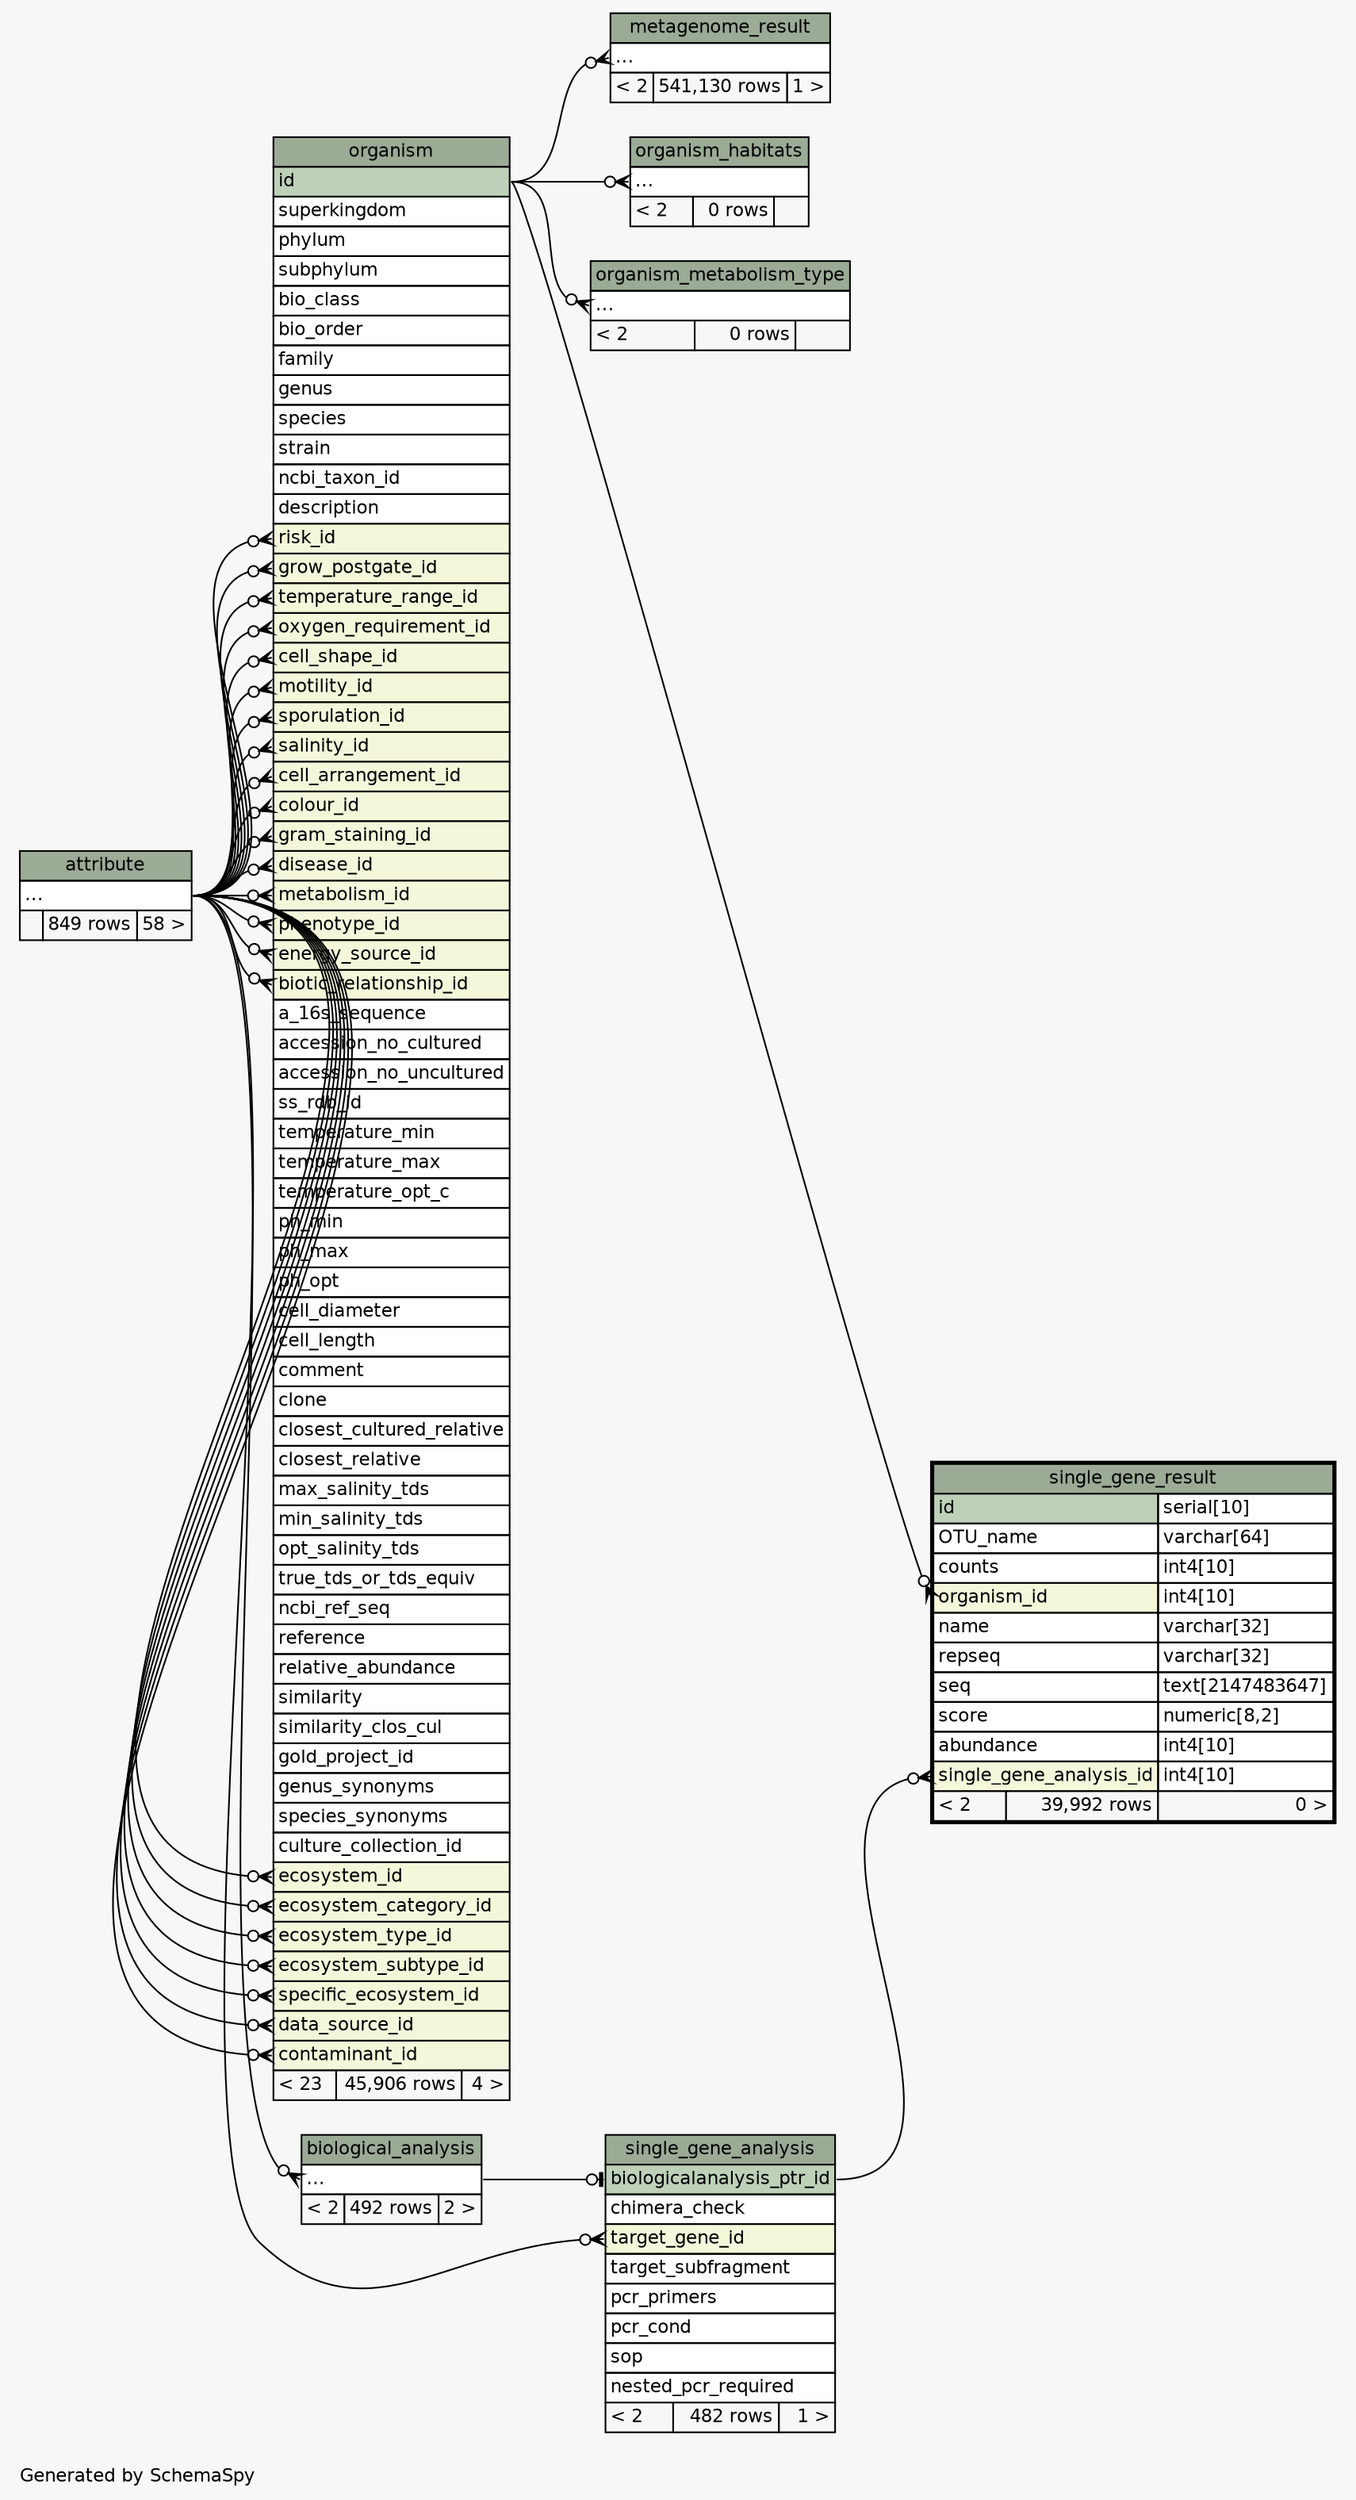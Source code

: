 // dot 2.38.0 on Windows 7 6.1
// SchemaSpy rev 590
digraph "twoDegreesRelationshipsDiagram" {
  graph [
    rankdir="RL"
    bgcolor="#f7f7f7"
    label="\nGenerated by SchemaSpy"
    labeljust="l"
    nodesep="0.18"
    ranksep="0.46"
    fontname="Helvetica"
    fontsize="11"
  ];
  node [
    fontname="Helvetica"
    fontsize="11"
    shape="plaintext"
  ];
  edge [
    arrowsize="0.8"
  ];
  "biological_analysis":"elipses":w -> "attribute":"elipses":e [arrowhead=none dir=back arrowtail=crowodot];
  "metagenome_result":"elipses":w -> "organism":"id":e [arrowhead=none dir=back arrowtail=crowodot];
  "organism":"biotic_relationship_id":w -> "attribute":"elipses":e [arrowhead=none dir=back arrowtail=crowodot];
  "organism":"cell_arrangement_id":w -> "attribute":"elipses":e [arrowhead=none dir=back arrowtail=crowodot];
  "organism":"cell_shape_id":w -> "attribute":"elipses":e [arrowhead=none dir=back arrowtail=crowodot];
  "organism":"colour_id":w -> "attribute":"elipses":e [arrowhead=none dir=back arrowtail=crowodot];
  "organism":"contaminant_id":w -> "attribute":"elipses":e [arrowhead=none dir=back arrowtail=crowodot];
  "organism":"data_source_id":w -> "attribute":"elipses":e [arrowhead=none dir=back arrowtail=crowodot];
  "organism":"disease_id":w -> "attribute":"elipses":e [arrowhead=none dir=back arrowtail=crowodot];
  "organism":"ecosystem_category_id":w -> "attribute":"elipses":e [arrowhead=none dir=back arrowtail=crowodot];
  "organism":"ecosystem_id":w -> "attribute":"elipses":e [arrowhead=none dir=back arrowtail=crowodot];
  "organism":"ecosystem_subtype_id":w -> "attribute":"elipses":e [arrowhead=none dir=back arrowtail=crowodot];
  "organism":"ecosystem_type_id":w -> "attribute":"elipses":e [arrowhead=none dir=back arrowtail=crowodot];
  "organism":"energy_source_id":w -> "attribute":"elipses":e [arrowhead=none dir=back arrowtail=crowodot];
  "organism":"gram_staining_id":w -> "attribute":"elipses":e [arrowhead=none dir=back arrowtail=crowodot];
  "organism":"grow_postgate_id":w -> "attribute":"elipses":e [arrowhead=none dir=back arrowtail=crowodot];
  "organism":"metabolism_id":w -> "attribute":"elipses":e [arrowhead=none dir=back arrowtail=crowodot];
  "organism":"motility_id":w -> "attribute":"elipses":e [arrowhead=none dir=back arrowtail=crowodot];
  "organism":"oxygen_requirement_id":w -> "attribute":"elipses":e [arrowhead=none dir=back arrowtail=crowodot];
  "organism":"phenotype_id":w -> "attribute":"elipses":e [arrowhead=none dir=back arrowtail=crowodot];
  "organism":"risk_id":w -> "attribute":"elipses":e [arrowhead=none dir=back arrowtail=crowodot];
  "organism":"salinity_id":w -> "attribute":"elipses":e [arrowhead=none dir=back arrowtail=crowodot];
  "organism":"specific_ecosystem_id":w -> "attribute":"elipses":e [arrowhead=none dir=back arrowtail=crowodot];
  "organism":"sporulation_id":w -> "attribute":"elipses":e [arrowhead=none dir=back arrowtail=crowodot];
  "organism":"temperature_range_id":w -> "attribute":"elipses":e [arrowhead=none dir=back arrowtail=crowodot];
  "organism_habitats":"elipses":w -> "organism":"id":e [arrowhead=none dir=back arrowtail=crowodot];
  "organism_metabolism_type":"elipses":w -> "organism":"id":e [arrowhead=none dir=back arrowtail=crowodot];
  "single_gene_analysis":"biologicalanalysis_ptr_id":w -> "biological_analysis":"elipses":e [arrowhead=none dir=back arrowtail=teeodot];
  "single_gene_analysis":"target_gene_id":w -> "attribute":"elipses":e [arrowhead=none dir=back arrowtail=crowodot];
  "single_gene_result":"organism_id":w -> "organism":"id":e [arrowhead=none dir=back arrowtail=crowodot];
  "single_gene_result":"single_gene_analysis_id":w -> "single_gene_analysis":"biologicalanalysis_ptr_id":e [arrowhead=none dir=back arrowtail=crowodot];
  "attribute" [
    label=<
    <TABLE BORDER="0" CELLBORDER="1" CELLSPACING="0" BGCOLOR="#ffffff">
      <TR><TD COLSPAN="3" BGCOLOR="#9bab96" ALIGN="CENTER">attribute</TD></TR>
      <TR><TD PORT="elipses" COLSPAN="3" ALIGN="LEFT">...</TD></TR>
      <TR><TD ALIGN="LEFT" BGCOLOR="#f7f7f7">  </TD><TD ALIGN="RIGHT" BGCOLOR="#f7f7f7">849 rows</TD><TD ALIGN="RIGHT" BGCOLOR="#f7f7f7">58 &gt;</TD></TR>
    </TABLE>>
    URL="attribute.html"
    tooltip="attribute"
  ];
  "biological_analysis" [
    label=<
    <TABLE BORDER="0" CELLBORDER="1" CELLSPACING="0" BGCOLOR="#ffffff">
      <TR><TD COLSPAN="3" BGCOLOR="#9bab96" ALIGN="CENTER">biological_analysis</TD></TR>
      <TR><TD PORT="elipses" COLSPAN="3" ALIGN="LEFT">...</TD></TR>
      <TR><TD ALIGN="LEFT" BGCOLOR="#f7f7f7">&lt; 2</TD><TD ALIGN="RIGHT" BGCOLOR="#f7f7f7">492 rows</TD><TD ALIGN="RIGHT" BGCOLOR="#f7f7f7">2 &gt;</TD></TR>
    </TABLE>>
    URL="biological_analysis.html"
    tooltip="biological_analysis"
  ];
  "metagenome_result" [
    label=<
    <TABLE BORDER="0" CELLBORDER="1" CELLSPACING="0" BGCOLOR="#ffffff">
      <TR><TD COLSPAN="3" BGCOLOR="#9bab96" ALIGN="CENTER">metagenome_result</TD></TR>
      <TR><TD PORT="elipses" COLSPAN="3" ALIGN="LEFT">...</TD></TR>
      <TR><TD ALIGN="LEFT" BGCOLOR="#f7f7f7">&lt; 2</TD><TD ALIGN="RIGHT" BGCOLOR="#f7f7f7">541,130 rows</TD><TD ALIGN="RIGHT" BGCOLOR="#f7f7f7">1 &gt;</TD></TR>
    </TABLE>>
    URL="metagenome_result.html"
    tooltip="metagenome_result"
  ];
  "organism" [
    label=<
    <TABLE BORDER="0" CELLBORDER="1" CELLSPACING="0" BGCOLOR="#ffffff">
      <TR><TD COLSPAN="3" BGCOLOR="#9bab96" ALIGN="CENTER">organism</TD></TR>
      <TR><TD PORT="id" COLSPAN="3" BGCOLOR="#bed1b8" ALIGN="LEFT">id</TD></TR>
      <TR><TD PORT="superkingdom" COLSPAN="3" ALIGN="LEFT">superkingdom</TD></TR>
      <TR><TD PORT="phylum" COLSPAN="3" ALIGN="LEFT">phylum</TD></TR>
      <TR><TD PORT="subphylum" COLSPAN="3" ALIGN="LEFT">subphylum</TD></TR>
      <TR><TD PORT="bio_class" COLSPAN="3" ALIGN="LEFT">bio_class</TD></TR>
      <TR><TD PORT="bio_order" COLSPAN="3" ALIGN="LEFT">bio_order</TD></TR>
      <TR><TD PORT="family" COLSPAN="3" ALIGN="LEFT">family</TD></TR>
      <TR><TD PORT="genus" COLSPAN="3" ALIGN="LEFT">genus</TD></TR>
      <TR><TD PORT="species" COLSPAN="3" ALIGN="LEFT">species</TD></TR>
      <TR><TD PORT="strain" COLSPAN="3" ALIGN="LEFT">strain</TD></TR>
      <TR><TD PORT="ncbi_taxon_id" COLSPAN="3" ALIGN="LEFT">ncbi_taxon_id</TD></TR>
      <TR><TD PORT="description" COLSPAN="3" ALIGN="LEFT">description</TD></TR>
      <TR><TD PORT="risk_id" COLSPAN="3" BGCOLOR="#f4f7da" ALIGN="LEFT">risk_id</TD></TR>
      <TR><TD PORT="grow_postgate_id" COLSPAN="3" BGCOLOR="#f4f7da" ALIGN="LEFT">grow_postgate_id</TD></TR>
      <TR><TD PORT="temperature_range_id" COLSPAN="3" BGCOLOR="#f4f7da" ALIGN="LEFT">temperature_range_id</TD></TR>
      <TR><TD PORT="oxygen_requirement_id" COLSPAN="3" BGCOLOR="#f4f7da" ALIGN="LEFT">oxygen_requirement_id</TD></TR>
      <TR><TD PORT="cell_shape_id" COLSPAN="3" BGCOLOR="#f4f7da" ALIGN="LEFT">cell_shape_id</TD></TR>
      <TR><TD PORT="motility_id" COLSPAN="3" BGCOLOR="#f4f7da" ALIGN="LEFT">motility_id</TD></TR>
      <TR><TD PORT="sporulation_id" COLSPAN="3" BGCOLOR="#f4f7da" ALIGN="LEFT">sporulation_id</TD></TR>
      <TR><TD PORT="salinity_id" COLSPAN="3" BGCOLOR="#f4f7da" ALIGN="LEFT">salinity_id</TD></TR>
      <TR><TD PORT="cell_arrangement_id" COLSPAN="3" BGCOLOR="#f4f7da" ALIGN="LEFT">cell_arrangement_id</TD></TR>
      <TR><TD PORT="colour_id" COLSPAN="3" BGCOLOR="#f4f7da" ALIGN="LEFT">colour_id</TD></TR>
      <TR><TD PORT="gram_staining_id" COLSPAN="3" BGCOLOR="#f4f7da" ALIGN="LEFT">gram_staining_id</TD></TR>
      <TR><TD PORT="disease_id" COLSPAN="3" BGCOLOR="#f4f7da" ALIGN="LEFT">disease_id</TD></TR>
      <TR><TD PORT="metabolism_id" COLSPAN="3" BGCOLOR="#f4f7da" ALIGN="LEFT">metabolism_id</TD></TR>
      <TR><TD PORT="phenotype_id" COLSPAN="3" BGCOLOR="#f4f7da" ALIGN="LEFT">phenotype_id</TD></TR>
      <TR><TD PORT="energy_source_id" COLSPAN="3" BGCOLOR="#f4f7da" ALIGN="LEFT">energy_source_id</TD></TR>
      <TR><TD PORT="biotic_relationship_id" COLSPAN="3" BGCOLOR="#f4f7da" ALIGN="LEFT">biotic_relationship_id</TD></TR>
      <TR><TD PORT="a_16s_sequence" COLSPAN="3" ALIGN="LEFT">a_16s_sequence</TD></TR>
      <TR><TD PORT="accession_no_cultured" COLSPAN="3" ALIGN="LEFT">accession_no_cultured</TD></TR>
      <TR><TD PORT="accession_no_uncultured" COLSPAN="3" ALIGN="LEFT">accession_no_uncultured</TD></TR>
      <TR><TD PORT="ss_rdb_id" COLSPAN="3" ALIGN="LEFT">ss_rdb_id</TD></TR>
      <TR><TD PORT="temperature_min" COLSPAN="3" ALIGN="LEFT">temperature_min</TD></TR>
      <TR><TD PORT="temperature_max" COLSPAN="3" ALIGN="LEFT">temperature_max</TD></TR>
      <TR><TD PORT="temperature_opt_c" COLSPAN="3" ALIGN="LEFT">temperature_opt_c</TD></TR>
      <TR><TD PORT="ph_min" COLSPAN="3" ALIGN="LEFT">ph_min</TD></TR>
      <TR><TD PORT="ph_max" COLSPAN="3" ALIGN="LEFT">ph_max</TD></TR>
      <TR><TD PORT="ph_opt" COLSPAN="3" ALIGN="LEFT">ph_opt</TD></TR>
      <TR><TD PORT="cell_diameter" COLSPAN="3" ALIGN="LEFT">cell_diameter</TD></TR>
      <TR><TD PORT="cell_length" COLSPAN="3" ALIGN="LEFT">cell_length</TD></TR>
      <TR><TD PORT="comment" COLSPAN="3" ALIGN="LEFT">comment</TD></TR>
      <TR><TD PORT="clone" COLSPAN="3" ALIGN="LEFT">clone</TD></TR>
      <TR><TD PORT="closest_cultured_relative" COLSPAN="3" ALIGN="LEFT">closest_cultured_relative</TD></TR>
      <TR><TD PORT="closest_relative" COLSPAN="3" ALIGN="LEFT">closest_relative</TD></TR>
      <TR><TD PORT="max_salinity_tds" COLSPAN="3" ALIGN="LEFT">max_salinity_tds</TD></TR>
      <TR><TD PORT="min_salinity_tds" COLSPAN="3" ALIGN="LEFT">min_salinity_tds</TD></TR>
      <TR><TD PORT="opt_salinity_tds" COLSPAN="3" ALIGN="LEFT">opt_salinity_tds</TD></TR>
      <TR><TD PORT="true_tds_or_tds_equiv" COLSPAN="3" ALIGN="LEFT">true_tds_or_tds_equiv</TD></TR>
      <TR><TD PORT="ncbi_ref_seq" COLSPAN="3" ALIGN="LEFT">ncbi_ref_seq</TD></TR>
      <TR><TD PORT="reference" COLSPAN="3" ALIGN="LEFT">reference</TD></TR>
      <TR><TD PORT="relative_abundance" COLSPAN="3" ALIGN="LEFT">relative_abundance</TD></TR>
      <TR><TD PORT="similarity" COLSPAN="3" ALIGN="LEFT">similarity</TD></TR>
      <TR><TD PORT="similarity_clos_cul" COLSPAN="3" ALIGN="LEFT">similarity_clos_cul</TD></TR>
      <TR><TD PORT="gold_project_id" COLSPAN="3" ALIGN="LEFT">gold_project_id</TD></TR>
      <TR><TD PORT="genus_synonyms" COLSPAN="3" ALIGN="LEFT">genus_synonyms</TD></TR>
      <TR><TD PORT="species_synonyms" COLSPAN="3" ALIGN="LEFT">species_synonyms</TD></TR>
      <TR><TD PORT="culture_collection_id" COLSPAN="3" ALIGN="LEFT">culture_collection_id</TD></TR>
      <TR><TD PORT="ecosystem_id" COLSPAN="3" BGCOLOR="#f4f7da" ALIGN="LEFT">ecosystem_id</TD></TR>
      <TR><TD PORT="ecosystem_category_id" COLSPAN="3" BGCOLOR="#f4f7da" ALIGN="LEFT">ecosystem_category_id</TD></TR>
      <TR><TD PORT="ecosystem_type_id" COLSPAN="3" BGCOLOR="#f4f7da" ALIGN="LEFT">ecosystem_type_id</TD></TR>
      <TR><TD PORT="ecosystem_subtype_id" COLSPAN="3" BGCOLOR="#f4f7da" ALIGN="LEFT">ecosystem_subtype_id</TD></TR>
      <TR><TD PORT="specific_ecosystem_id" COLSPAN="3" BGCOLOR="#f4f7da" ALIGN="LEFT">specific_ecosystem_id</TD></TR>
      <TR><TD PORT="data_source_id" COLSPAN="3" BGCOLOR="#f4f7da" ALIGN="LEFT">data_source_id</TD></TR>
      <TR><TD PORT="contaminant_id" COLSPAN="3" BGCOLOR="#f4f7da" ALIGN="LEFT">contaminant_id</TD></TR>
      <TR><TD ALIGN="LEFT" BGCOLOR="#f7f7f7">&lt; 23</TD><TD ALIGN="RIGHT" BGCOLOR="#f7f7f7">45,906 rows</TD><TD ALIGN="RIGHT" BGCOLOR="#f7f7f7">4 &gt;</TD></TR>
    </TABLE>>
    URL="organism.html"
    tooltip="organism"
  ];
  "organism_habitats" [
    label=<
    <TABLE BORDER="0" CELLBORDER="1" CELLSPACING="0" BGCOLOR="#ffffff">
      <TR><TD COLSPAN="3" BGCOLOR="#9bab96" ALIGN="CENTER">organism_habitats</TD></TR>
      <TR><TD PORT="elipses" COLSPAN="3" ALIGN="LEFT">...</TD></TR>
      <TR><TD ALIGN="LEFT" BGCOLOR="#f7f7f7">&lt; 2</TD><TD ALIGN="RIGHT" BGCOLOR="#f7f7f7">0 rows</TD><TD ALIGN="RIGHT" BGCOLOR="#f7f7f7">  </TD></TR>
    </TABLE>>
    URL="organism_habitats.html"
    tooltip="organism_habitats"
  ];
  "organism_metabolism_type" [
    label=<
    <TABLE BORDER="0" CELLBORDER="1" CELLSPACING="0" BGCOLOR="#ffffff">
      <TR><TD COLSPAN="3" BGCOLOR="#9bab96" ALIGN="CENTER">organism_metabolism_type</TD></TR>
      <TR><TD PORT="elipses" COLSPAN="3" ALIGN="LEFT">...</TD></TR>
      <TR><TD ALIGN="LEFT" BGCOLOR="#f7f7f7">&lt; 2</TD><TD ALIGN="RIGHT" BGCOLOR="#f7f7f7">0 rows</TD><TD ALIGN="RIGHT" BGCOLOR="#f7f7f7">  </TD></TR>
    </TABLE>>
    URL="organism_metabolism_type.html"
    tooltip="organism_metabolism_type"
  ];
  "single_gene_analysis" [
    label=<
    <TABLE BORDER="0" CELLBORDER="1" CELLSPACING="0" BGCOLOR="#ffffff">
      <TR><TD COLSPAN="3" BGCOLOR="#9bab96" ALIGN="CENTER">single_gene_analysis</TD></TR>
      <TR><TD PORT="biologicalanalysis_ptr_id" COLSPAN="3" BGCOLOR="#bed1b8" ALIGN="LEFT">biologicalanalysis_ptr_id</TD></TR>
      <TR><TD PORT="chimera_check" COLSPAN="3" ALIGN="LEFT">chimera_check</TD></TR>
      <TR><TD PORT="target_gene_id" COLSPAN="3" BGCOLOR="#f4f7da" ALIGN="LEFT">target_gene_id</TD></TR>
      <TR><TD PORT="target_subfragment" COLSPAN="3" ALIGN="LEFT">target_subfragment</TD></TR>
      <TR><TD PORT="pcr_primers" COLSPAN="3" ALIGN="LEFT">pcr_primers</TD></TR>
      <TR><TD PORT="pcr_cond" COLSPAN="3" ALIGN="LEFT">pcr_cond</TD></TR>
      <TR><TD PORT="sop" COLSPAN="3" ALIGN="LEFT">sop</TD></TR>
      <TR><TD PORT="nested_pcr_required" COLSPAN="3" ALIGN="LEFT">nested_pcr_required</TD></TR>
      <TR><TD ALIGN="LEFT" BGCOLOR="#f7f7f7">&lt; 2</TD><TD ALIGN="RIGHT" BGCOLOR="#f7f7f7">482 rows</TD><TD ALIGN="RIGHT" BGCOLOR="#f7f7f7">1 &gt;</TD></TR>
    </TABLE>>
    URL="single_gene_analysis.html"
    tooltip="single_gene_analysis"
  ];
  "single_gene_result" [
    label=<
    <TABLE BORDER="2" CELLBORDER="1" CELLSPACING="0" BGCOLOR="#ffffff">
      <TR><TD COLSPAN="3" BGCOLOR="#9bab96" ALIGN="CENTER">single_gene_result</TD></TR>
      <TR><TD PORT="id" COLSPAN="2" BGCOLOR="#bed1b8" ALIGN="LEFT">id</TD><TD PORT="id.type" ALIGN="LEFT">serial[10]</TD></TR>
      <TR><TD PORT="OTU_name" COLSPAN="2" ALIGN="LEFT">OTU_name</TD><TD PORT="OTU_name.type" ALIGN="LEFT">varchar[64]</TD></TR>
      <TR><TD PORT="counts" COLSPAN="2" ALIGN="LEFT">counts</TD><TD PORT="counts.type" ALIGN="LEFT">int4[10]</TD></TR>
      <TR><TD PORT="organism_id" COLSPAN="2" BGCOLOR="#f4f7da" ALIGN="LEFT">organism_id</TD><TD PORT="organism_id.type" ALIGN="LEFT">int4[10]</TD></TR>
      <TR><TD PORT="name" COLSPAN="2" ALIGN="LEFT">name</TD><TD PORT="name.type" ALIGN="LEFT">varchar[32]</TD></TR>
      <TR><TD PORT="repseq" COLSPAN="2" ALIGN="LEFT">repseq</TD><TD PORT="repseq.type" ALIGN="LEFT">varchar[32]</TD></TR>
      <TR><TD PORT="seq" COLSPAN="2" ALIGN="LEFT">seq</TD><TD PORT="seq.type" ALIGN="LEFT">text[2147483647]</TD></TR>
      <TR><TD PORT="score" COLSPAN="2" ALIGN="LEFT">score</TD><TD PORT="score.type" ALIGN="LEFT">numeric[8,2]</TD></TR>
      <TR><TD PORT="abundance" COLSPAN="2" ALIGN="LEFT">abundance</TD><TD PORT="abundance.type" ALIGN="LEFT">int4[10]</TD></TR>
      <TR><TD PORT="single_gene_analysis_id" COLSPAN="2" BGCOLOR="#f4f7da" ALIGN="LEFT">single_gene_analysis_id</TD><TD PORT="single_gene_analysis_id.type" ALIGN="LEFT">int4[10]</TD></TR>
      <TR><TD ALIGN="LEFT" BGCOLOR="#f7f7f7">&lt; 2</TD><TD ALIGN="RIGHT" BGCOLOR="#f7f7f7">39,992 rows</TD><TD ALIGN="RIGHT" BGCOLOR="#f7f7f7">0 &gt;</TD></TR>
    </TABLE>>
    URL="single_gene_result.html"
    tooltip="single_gene_result"
  ];
}
